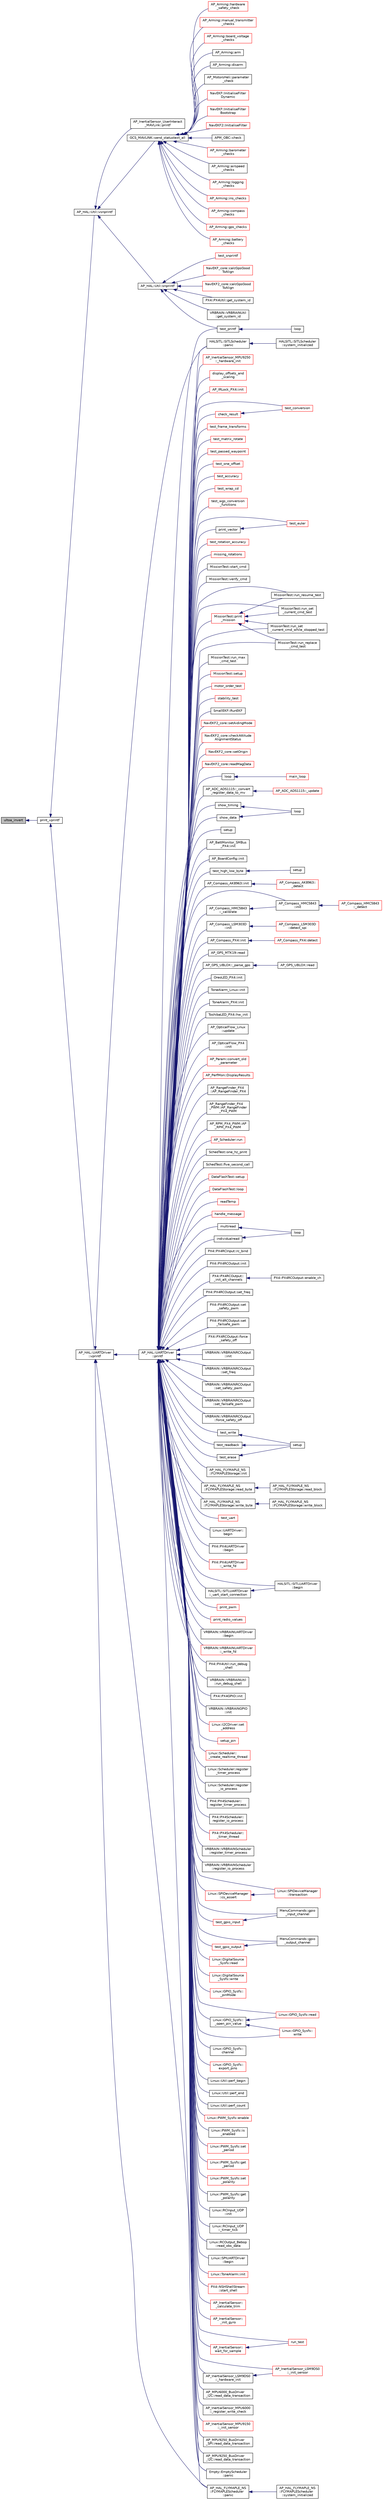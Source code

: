 digraph "ultoa_invert"
{
 // INTERACTIVE_SVG=YES
  edge [fontname="Helvetica",fontsize="10",labelfontname="Helvetica",labelfontsize="10"];
  node [fontname="Helvetica",fontsize="10",shape=record];
  rankdir="LR";
  Node1 [label="ultoa_invert",height=0.2,width=0.4,color="black", fillcolor="grey75", style="filled", fontcolor="black"];
  Node1 -> Node2 [dir="back",color="midnightblue",fontsize="10",style="solid",fontname="Helvetica"];
  Node2 [label="print_vprintf",height=0.2,width=0.4,color="black", fillcolor="white", style="filled",URL="$print__vprintf_8h.html#a473b9349f4b086b552a21eb8fe057016"];
  Node2 -> Node3 [dir="back",color="midnightblue",fontsize="10",style="solid",fontname="Helvetica"];
  Node3 [label="AP_HAL::UARTDriver\l::vprintf",height=0.2,width=0.4,color="black", fillcolor="white", style="filled",URL="$classAP__HAL_1_1UARTDriver.html#aa8abfb6d6641299472c29ac1edde559f"];
  Node3 -> Node4 [dir="back",color="midnightblue",fontsize="10",style="solid",fontname="Helvetica"];
  Node4 [label="AP_HAL::UARTDriver\l::printf",height=0.2,width=0.4,color="black", fillcolor="white", style="filled",URL="$classAP__HAL_1_1UARTDriver.html#a65c7824b8877f7a2f79365c8ffae8f56"];
  Node4 -> Node5 [dir="back",color="midnightblue",fontsize="10",style="solid",fontname="Helvetica"];
  Node5 [label="loop",height=0.2,width=0.4,color="black", fillcolor="white", style="filled",URL="$AC__PID__test_8cpp.html#afe461d27b9c48d5921c00d521181f12f"];
  Node5 -> Node6 [dir="back",color="midnightblue",fontsize="10",style="solid",fontname="Helvetica"];
  Node6 [label="main_loop",height=0.2,width=0.4,color="red", fillcolor="white", style="filled",URL="$HAL__VRBRAIN__Class_8cpp.html#a9bd6e6ad19a651d2c83ab3edb8d51924"];
  Node4 -> Node7 [dir="back",color="midnightblue",fontsize="10",style="solid",fontname="Helvetica"];
  Node7 [label="AP_ADC_ADS1115::_convert\l_register_data_to_mv",height=0.2,width=0.4,color="black", fillcolor="white", style="filled",URL="$classAP__ADC__ADS1115.html#a757685a53a3a10f06dc024dec147306a"];
  Node7 -> Node8 [dir="back",color="midnightblue",fontsize="10",style="solid",fontname="Helvetica"];
  Node8 [label="AP_ADC_ADS1115::_update",height=0.2,width=0.4,color="red", fillcolor="white", style="filled",URL="$classAP__ADC__ADS1115.html#a1c523a000d6cb67770e04e3821cc54b3"];
  Node4 -> Node9 [dir="back",color="midnightblue",fontsize="10",style="solid",fontname="Helvetica"];
  Node9 [label="show_timing",height=0.2,width=0.4,color="black", fillcolor="white", style="filled",URL="$AP__ADC__test_8cpp.html#ab7608ee8404f6bcef359aa32473829d8"];
  Node9 -> Node10 [dir="back",color="midnightblue",fontsize="10",style="solid",fontname="Helvetica"];
  Node10 [label="loop",height=0.2,width=0.4,color="black", fillcolor="white", style="filled",URL="$AP__ADC__test_8cpp.html#afe461d27b9c48d5921c00d521181f12f"];
  Node4 -> Node11 [dir="back",color="midnightblue",fontsize="10",style="solid",fontname="Helvetica"];
  Node11 [label="show_data",height=0.2,width=0.4,color="black", fillcolor="white", style="filled",URL="$AP__ADC__test_8cpp.html#a73638d4c6b6727029345856e93e2ff3e"];
  Node11 -> Node10 [dir="back",color="midnightblue",fontsize="10",style="solid",fontname="Helvetica"];
  Node4 -> Node12 [dir="back",color="midnightblue",fontsize="10",style="solid",fontname="Helvetica"];
  Node12 [label="setup",height=0.2,width=0.4,color="black", fillcolor="white", style="filled",URL="$AHRS__Test_8cpp.html#a7dfd9b79bc5a37d7df40207afbc5431f"];
  Node4 -> Node13 [dir="back",color="midnightblue",fontsize="10",style="solid",fontname="Helvetica"];
  Node13 [label="AP_BattMonitor_SMBus\l_PX4::init",height=0.2,width=0.4,color="black", fillcolor="white", style="filled",URL="$classAP__BattMonitor__SMBus__PX4.html#add9b5cdcc1c363139808c36b6c2d8cf2",tooltip="init "];
  Node4 -> Node14 [dir="back",color="midnightblue",fontsize="10",style="solid",fontname="Helvetica"];
  Node14 [label="AP_BoardConfig::init",height=0.2,width=0.4,color="black", fillcolor="white", style="filled",URL="$classAP__BoardConfig.html#a53de1d2c0a124ff0d6e3455126237bb5"];
  Node4 -> Node15 [dir="back",color="midnightblue",fontsize="10",style="solid",fontname="Helvetica"];
  Node15 [label="test_high_low_byte",height=0.2,width=0.4,color="black", fillcolor="white", style="filled",URL="$examples_2AP__Common_2AP__Common_8cpp.html#ae18cf4b38593cd1912d6eefb508f51d5"];
  Node15 -> Node16 [dir="back",color="midnightblue",fontsize="10",style="solid",fontname="Helvetica"];
  Node16 [label="setup",height=0.2,width=0.4,color="black", fillcolor="white", style="filled",URL="$examples_2AP__Common_2AP__Common_8cpp.html#a7dfd9b79bc5a37d7df40207afbc5431f"];
  Node4 -> Node17 [dir="back",color="midnightblue",fontsize="10",style="solid",fontname="Helvetica"];
  Node17 [label="AP_Compass_AK8963::init",height=0.2,width=0.4,color="black", fillcolor="white", style="filled",URL="$classAP__Compass__AK8963.html#acdbf7f9d95111c8c6cf571da0b066bdd"];
  Node17 -> Node18 [dir="back",color="midnightblue",fontsize="10",style="solid",fontname="Helvetica"];
  Node18 [label="AP_Compass_AK8963::\l_detect",height=0.2,width=0.4,color="red", fillcolor="white", style="filled",URL="$classAP__Compass__AK8963.html#aa40e71a12f704321304749a0e60b063d"];
  Node4 -> Node19 [dir="back",color="midnightblue",fontsize="10",style="solid",fontname="Helvetica"];
  Node19 [label="AP_Compass_HMC5843\l::init",height=0.2,width=0.4,color="black", fillcolor="white", style="filled",URL="$classAP__Compass__HMC5843.html#ae8fe5f87eb75452d7cfd4293a9bbfc7e"];
  Node19 -> Node20 [dir="back",color="midnightblue",fontsize="10",style="solid",fontname="Helvetica"];
  Node20 [label="AP_Compass_HMC5843\l::_detect",height=0.2,width=0.4,color="red", fillcolor="white", style="filled",URL="$classAP__Compass__HMC5843.html#a6cde73dacd04d683c7d322092bc8e0d2"];
  Node4 -> Node21 [dir="back",color="midnightblue",fontsize="10",style="solid",fontname="Helvetica"];
  Node21 [label="AP_Compass_HMC5843\l::_calibrate",height=0.2,width=0.4,color="black", fillcolor="white", style="filled",URL="$classAP__Compass__HMC5843.html#a9e3aafaa39303b535ee18734a37bd302"];
  Node21 -> Node19 [dir="back",color="midnightblue",fontsize="10",style="solid",fontname="Helvetica"];
  Node4 -> Node22 [dir="back",color="midnightblue",fontsize="10",style="solid",fontname="Helvetica"];
  Node22 [label="AP_Compass_LSM303D\l::init",height=0.2,width=0.4,color="black", fillcolor="white", style="filled",URL="$classAP__Compass__LSM303D.html#a322cf9c59129cd558a3276f9a2ab1a67"];
  Node22 -> Node23 [dir="back",color="midnightblue",fontsize="10",style="solid",fontname="Helvetica"];
  Node23 [label="AP_Compass_LSM303D\l::detect_spi",height=0.2,width=0.4,color="red", fillcolor="white", style="filled",URL="$classAP__Compass__LSM303D.html#a80232bbbe6f26dc396ba82bd097ce682"];
  Node4 -> Node24 [dir="back",color="midnightblue",fontsize="10",style="solid",fontname="Helvetica"];
  Node24 [label="AP_Compass_PX4::init",height=0.2,width=0.4,color="black", fillcolor="white", style="filled",URL="$classAP__Compass__PX4.html#a107c003aea3eff458ade1c3f263d0600"];
  Node24 -> Node25 [dir="back",color="midnightblue",fontsize="10",style="solid",fontname="Helvetica"];
  Node25 [label="AP_Compass_PX4::detect",height=0.2,width=0.4,color="red", fillcolor="white", style="filled",URL="$classAP__Compass__PX4.html#a31f9519f4a0c078771749e2bce1dd988"];
  Node4 -> Node26 [dir="back",color="midnightblue",fontsize="10",style="solid",fontname="Helvetica"];
  Node26 [label="AP_GPS_MTK19::read",height=0.2,width=0.4,color="black", fillcolor="white", style="filled",URL="$classAP__GPS__MTK19.html#a92f18f6ce5cbb0b091bbb4bbb6275350"];
  Node4 -> Node27 [dir="back",color="midnightblue",fontsize="10",style="solid",fontname="Helvetica"];
  Node27 [label="AP_GPS_UBLOX::_parse_gps",height=0.2,width=0.4,color="black", fillcolor="white", style="filled",URL="$classAP__GPS__UBLOX.html#a16ae8ab4b0babfbc2245beb0a438ec33"];
  Node27 -> Node28 [dir="back",color="midnightblue",fontsize="10",style="solid",fontname="Helvetica"];
  Node28 [label="AP_GPS_UBLOX::read",height=0.2,width=0.4,color="black", fillcolor="white", style="filled",URL="$classAP__GPS__UBLOX.html#a09825f5ca37ee9bdb5e0939a4073a84e"];
  Node4 -> Node29 [dir="back",color="midnightblue",fontsize="10",style="solid",fontname="Helvetica"];
  Node29 [label="test_printf",height=0.2,width=0.4,color="black", fillcolor="white", style="filled",URL="$Printf_8cpp.html#a9960aa1a2c609afd87baf4ba2eab0fc8"];
  Node29 -> Node30 [dir="back",color="midnightblue",fontsize="10",style="solid",fontname="Helvetica"];
  Node30 [label="loop",height=0.2,width=0.4,color="black", fillcolor="white", style="filled",URL="$Printf_8cpp.html#a0b33edabd7f1c4e4a0bf32c67269be2f"];
  Node4 -> Node31 [dir="back",color="midnightblue",fontsize="10",style="solid",fontname="Helvetica"];
  Node31 [label="multiread",height=0.2,width=0.4,color="black", fillcolor="white", style="filled",URL="$FLYMAPLE_2examples_2RCInput_2RCInput_8cpp.html#a3386c13c098492e383d289443c48e1c0"];
  Node31 -> Node32 [dir="back",color="midnightblue",fontsize="10",style="solid",fontname="Helvetica"];
  Node32 [label="loop",height=0.2,width=0.4,color="black", fillcolor="white", style="filled",URL="$FLYMAPLE_2examples_2RCInput_2RCInput_8cpp.html#a0b33edabd7f1c4e4a0bf32c67269be2f"];
  Node4 -> Node33 [dir="back",color="midnightblue",fontsize="10",style="solid",fontname="Helvetica"];
  Node33 [label="individualread",height=0.2,width=0.4,color="black", fillcolor="white", style="filled",URL="$FLYMAPLE_2examples_2RCInput_2RCInput_8cpp.html#aeb998f1761a28e512e2dcbc829983e06"];
  Node33 -> Node32 [dir="back",color="midnightblue",fontsize="10",style="solid",fontname="Helvetica"];
  Node4 -> Node34 [dir="back",color="midnightblue",fontsize="10",style="solid",fontname="Helvetica"];
  Node34 [label="PX4::PX4RCInput::rc_bind",height=0.2,width=0.4,color="black", fillcolor="white", style="filled",URL="$classPX4_1_1PX4RCInput.html#a39f4bb6978b3f64770cd50398a7dc8b4"];
  Node4 -> Node35 [dir="back",color="midnightblue",fontsize="10",style="solid",fontname="Helvetica"];
  Node35 [label="PX4::PX4RCOutput::init",height=0.2,width=0.4,color="black", fillcolor="white", style="filled",URL="$classPX4_1_1PX4RCOutput.html#a02e770a85b7a89893cfb5f984cc4c667"];
  Node4 -> Node36 [dir="back",color="midnightblue",fontsize="10",style="solid",fontname="Helvetica"];
  Node36 [label="PX4::PX4RCOutput::\l_init_alt_channels",height=0.2,width=0.4,color="black", fillcolor="white", style="filled",URL="$classPX4_1_1PX4RCOutput.html#a4a373238aa6bc295058b89add86866e8"];
  Node36 -> Node37 [dir="back",color="midnightblue",fontsize="10",style="solid",fontname="Helvetica"];
  Node37 [label="PX4::PX4RCOutput::enable_ch",height=0.2,width=0.4,color="black", fillcolor="white", style="filled",URL="$classPX4_1_1PX4RCOutput.html#a9b8745978e24a72fd40dd9c3f2a6de90"];
  Node4 -> Node38 [dir="back",color="midnightblue",fontsize="10",style="solid",fontname="Helvetica"];
  Node38 [label="PX4::PX4RCOutput::set_freq",height=0.2,width=0.4,color="black", fillcolor="white", style="filled",URL="$classPX4_1_1PX4RCOutput.html#ae096c9e67213910019d9937b3c9e5728"];
  Node4 -> Node39 [dir="back",color="midnightblue",fontsize="10",style="solid",fontname="Helvetica"];
  Node39 [label="PX4::PX4RCOutput::set\l_safety_pwm",height=0.2,width=0.4,color="black", fillcolor="white", style="filled",URL="$classPX4_1_1PX4RCOutput.html#a8f7b2f75b1a27187369a9ce1eb9e5138"];
  Node4 -> Node40 [dir="back",color="midnightblue",fontsize="10",style="solid",fontname="Helvetica"];
  Node40 [label="PX4::PX4RCOutput::set\l_failsafe_pwm",height=0.2,width=0.4,color="black", fillcolor="white", style="filled",URL="$classPX4_1_1PX4RCOutput.html#a6fbfe716e25617607cdfad852b883576"];
  Node4 -> Node41 [dir="back",color="midnightblue",fontsize="10",style="solid",fontname="Helvetica"];
  Node41 [label="PX4::PX4RCOutput::force\l_safety_off",height=0.2,width=0.4,color="black", fillcolor="white", style="filled",URL="$classPX4_1_1PX4RCOutput.html#a6f760631e0acb6878150dabe883553e6"];
  Node4 -> Node42 [dir="back",color="midnightblue",fontsize="10",style="solid",fontname="Helvetica"];
  Node42 [label="VRBRAIN::VRBRAINRCOutput\l::init",height=0.2,width=0.4,color="black", fillcolor="white", style="filled",URL="$classVRBRAIN_1_1VRBRAINRCOutput.html#ad026d202f2243c4dd4629c9ff82fefe8"];
  Node4 -> Node43 [dir="back",color="midnightblue",fontsize="10",style="solid",fontname="Helvetica"];
  Node43 [label="VRBRAIN::VRBRAINRCOutput\l::set_freq",height=0.2,width=0.4,color="black", fillcolor="white", style="filled",URL="$classVRBRAIN_1_1VRBRAINRCOutput.html#ac34fd5d260fc344e99ba76820fc06f40"];
  Node4 -> Node44 [dir="back",color="midnightblue",fontsize="10",style="solid",fontname="Helvetica"];
  Node44 [label="VRBRAIN::VRBRAINRCOutput\l::set_safety_pwm",height=0.2,width=0.4,color="black", fillcolor="white", style="filled",URL="$classVRBRAIN_1_1VRBRAINRCOutput.html#a908782892fb312a3cc961fbf427022b1"];
  Node4 -> Node45 [dir="back",color="midnightblue",fontsize="10",style="solid",fontname="Helvetica"];
  Node45 [label="VRBRAIN::VRBRAINRCOutput\l::set_failsafe_pwm",height=0.2,width=0.4,color="black", fillcolor="white", style="filled",URL="$classVRBRAIN_1_1VRBRAINRCOutput.html#ae59462db405a46f7f341a74883244df8"];
  Node4 -> Node46 [dir="back",color="midnightblue",fontsize="10",style="solid",fontname="Helvetica"];
  Node46 [label="VRBRAIN::VRBRAINRCOutput\l::force_safety_off",height=0.2,width=0.4,color="black", fillcolor="white", style="filled",URL="$classVRBRAIN_1_1VRBRAINRCOutput.html#ab7fe192d1317539f737ac0ea047aff36"];
  Node4 -> Node47 [dir="back",color="midnightblue",fontsize="10",style="solid",fontname="Helvetica"];
  Node47 [label="test_erase",height=0.2,width=0.4,color="black", fillcolor="white", style="filled",URL="$FLYMAPLE_2examples_2Storage_2Storage_8cpp.html#a3ddda918f1a30c3374704d5a1e9e7b8c"];
  Node47 -> Node48 [dir="back",color="midnightblue",fontsize="10",style="solid",fontname="Helvetica"];
  Node48 [label="setup",height=0.2,width=0.4,color="black", fillcolor="white", style="filled",URL="$FLYMAPLE_2examples_2Storage_2Storage_8cpp.html#a7dfd9b79bc5a37d7df40207afbc5431f"];
  Node4 -> Node49 [dir="back",color="midnightblue",fontsize="10",style="solid",fontname="Helvetica"];
  Node49 [label="test_write",height=0.2,width=0.4,color="black", fillcolor="white", style="filled",URL="$FLYMAPLE_2examples_2Storage_2Storage_8cpp.html#a29da9175b91a9b8fbadf2499e84c11e3"];
  Node49 -> Node48 [dir="back",color="midnightblue",fontsize="10",style="solid",fontname="Helvetica"];
  Node4 -> Node50 [dir="back",color="midnightblue",fontsize="10",style="solid",fontname="Helvetica"];
  Node50 [label="test_readback",height=0.2,width=0.4,color="black", fillcolor="white", style="filled",URL="$FLYMAPLE_2examples_2Storage_2Storage_8cpp.html#a8de269f8ce270f47a470b83995bafee0"];
  Node50 -> Node48 [dir="back",color="midnightblue",fontsize="10",style="solid",fontname="Helvetica"];
  Node4 -> Node51 [dir="back",color="midnightblue",fontsize="10",style="solid",fontname="Helvetica"];
  Node51 [label="AP_HAL_FLYMAPLE_NS\l::FLYMAPLEStorage::init",height=0.2,width=0.4,color="black", fillcolor="white", style="filled",URL="$classAP__HAL__FLYMAPLE__NS_1_1FLYMAPLEStorage.html#a25a3355ea68af27fd28ec211b93ec2ca"];
  Node4 -> Node52 [dir="back",color="midnightblue",fontsize="10",style="solid",fontname="Helvetica"];
  Node52 [label="AP_HAL_FLYMAPLE_NS\l::FLYMAPLEStorage::read_byte",height=0.2,width=0.4,color="black", fillcolor="white", style="filled",URL="$classAP__HAL__FLYMAPLE__NS_1_1FLYMAPLEStorage.html#a381ee49e8ce060d1b74d431d96292eeb"];
  Node52 -> Node53 [dir="back",color="midnightblue",fontsize="10",style="solid",fontname="Helvetica"];
  Node53 [label="AP_HAL_FLYMAPLE_NS\l::FLYMAPLEStorage::read_block",height=0.2,width=0.4,color="black", fillcolor="white", style="filled",URL="$classAP__HAL__FLYMAPLE__NS_1_1FLYMAPLEStorage.html#afdc81655361583604db3f4a1948db33a"];
  Node4 -> Node54 [dir="back",color="midnightblue",fontsize="10",style="solid",fontname="Helvetica"];
  Node54 [label="AP_HAL_FLYMAPLE_NS\l::FLYMAPLEStorage::write_byte",height=0.2,width=0.4,color="black", fillcolor="white", style="filled",URL="$classAP__HAL__FLYMAPLE__NS_1_1FLYMAPLEStorage.html#a0aa3116d7a310753eea45c784330aa37"];
  Node54 -> Node55 [dir="back",color="midnightblue",fontsize="10",style="solid",fontname="Helvetica"];
  Node55 [label="AP_HAL_FLYMAPLE_NS\l::FLYMAPLEStorage::write_block",height=0.2,width=0.4,color="black", fillcolor="white", style="filled",URL="$classAP__HAL__FLYMAPLE__NS_1_1FLYMAPLEStorage.html#a3cebced9065ea52b7c7684aed8f3435b"];
  Node4 -> Node56 [dir="back",color="midnightblue",fontsize="10",style="solid",fontname="Helvetica"];
  Node56 [label="test_uart",height=0.2,width=0.4,color="red", fillcolor="white", style="filled",URL="$UART__test_8cpp.html#a6f0578f3c915d3e60e8e9e168789950e"];
  Node4 -> Node57 [dir="back",color="midnightblue",fontsize="10",style="solid",fontname="Helvetica"];
  Node57 [label="Linux::UARTDriver::\lbegin",height=0.2,width=0.4,color="black", fillcolor="white", style="filled",URL="$classLinux_1_1UARTDriver.html#a3c0680a281a3832fe9bae399ef9b8854"];
  Node4 -> Node58 [dir="back",color="midnightblue",fontsize="10",style="solid",fontname="Helvetica"];
  Node58 [label="PX4::PX4UARTDriver\l::begin",height=0.2,width=0.4,color="black", fillcolor="white", style="filled",URL="$classPX4_1_1PX4UARTDriver.html#a504e88a18d9449552c5ddfe94e14964f"];
  Node4 -> Node59 [dir="back",color="midnightblue",fontsize="10",style="solid",fontname="Helvetica"];
  Node59 [label="PX4::PX4UARTDriver\l::_write_fd",height=0.2,width=0.4,color="red", fillcolor="white", style="filled",URL="$classPX4_1_1PX4UARTDriver.html#a999818ba89f3849918b43fb38dd3e836"];
  Node4 -> Node60 [dir="back",color="midnightblue",fontsize="10",style="solid",fontname="Helvetica"];
  Node60 [label="HALSITL::SITLUARTDriver\l::begin",height=0.2,width=0.4,color="black", fillcolor="white", style="filled",URL="$classHALSITL_1_1SITLUARTDriver.html#ac3591b562cea9d6e9b76dcf1063b40c3"];
  Node4 -> Node61 [dir="back",color="midnightblue",fontsize="10",style="solid",fontname="Helvetica"];
  Node61 [label="HALSITL::SITLUARTDriver\l::_uart_start_connection",height=0.2,width=0.4,color="black", fillcolor="white", style="filled",URL="$classHALSITL_1_1SITLUARTDriver.html#adb62d2dd417b303dc43534ad07a9ef6a"];
  Node61 -> Node60 [dir="back",color="midnightblue",fontsize="10",style="solid",fontname="Helvetica"];
  Node4 -> Node62 [dir="back",color="midnightblue",fontsize="10",style="solid",fontname="Helvetica"];
  Node62 [label="VRBRAIN::VRBRAINUARTDriver\l::begin",height=0.2,width=0.4,color="black", fillcolor="white", style="filled",URL="$classVRBRAIN_1_1VRBRAINUARTDriver.html#a8ca012e11aed6248b50d5e382c3e1084"];
  Node4 -> Node63 [dir="back",color="midnightblue",fontsize="10",style="solid",fontname="Helvetica"];
  Node63 [label="VRBRAIN::VRBRAINUARTDriver\l::_write_fd",height=0.2,width=0.4,color="red", fillcolor="white", style="filled",URL="$classVRBRAIN_1_1VRBRAINUARTDriver.html#afc978b3e0b18ae4a113fe1c04de5fe13"];
  Node4 -> Node64 [dir="back",color="midnightblue",fontsize="10",style="solid",fontname="Helvetica"];
  Node64 [label="PX4::PX4Util::run_debug\l_shell",height=0.2,width=0.4,color="black", fillcolor="white", style="filled",URL="$classPX4_1_1PX4Util.html#a2a8d803cc36dfe0ae0f712771c803be0"];
  Node4 -> Node65 [dir="back",color="midnightblue",fontsize="10",style="solid",fontname="Helvetica"];
  Node65 [label="VRBRAIN::VRBRAINUtil\l::run_debug_shell",height=0.2,width=0.4,color="black", fillcolor="white", style="filled",URL="$classVRBRAIN_1_1VRBRAINUtil.html#addd008a84b78f105b085124d1a9ad237"];
  Node4 -> Node66 [dir="back",color="midnightblue",fontsize="10",style="solid",fontname="Helvetica"];
  Node66 [label="PX4::PX4GPIO::init",height=0.2,width=0.4,color="black", fillcolor="white", style="filled",URL="$classPX4_1_1PX4GPIO.html#ab517fcc02a9a7fce5769f2ac856a8544"];
  Node4 -> Node67 [dir="back",color="midnightblue",fontsize="10",style="solid",fontname="Helvetica"];
  Node67 [label="VRBRAIN::VRBRAINGPIO\l::init",height=0.2,width=0.4,color="black", fillcolor="white", style="filled",URL="$classVRBRAIN_1_1VRBRAINGPIO.html#a323d6a3224955a673a7b3e6244cae64c"];
  Node4 -> Node68 [dir="back",color="midnightblue",fontsize="10",style="solid",fontname="Helvetica"];
  Node68 [label="Linux::I2CDriver::set\l_address",height=0.2,width=0.4,color="red", fillcolor="white", style="filled",URL="$classLinux_1_1I2CDriver.html#abf6c0dea5d211f58448b021bc2f47161"];
  Node4 -> Node69 [dir="back",color="midnightblue",fontsize="10",style="solid",fontname="Helvetica"];
  Node69 [label="Empty::EmptyScheduler\l::panic",height=0.2,width=0.4,color="black", fillcolor="white", style="filled",URL="$classEmpty_1_1EmptyScheduler.html#a1f4cf807bfcac44b1fcb4dea435bd205"];
  Node4 -> Node70 [dir="back",color="midnightblue",fontsize="10",style="solid",fontname="Helvetica"];
  Node70 [label="setup_pin",height=0.2,width=0.4,color="red", fillcolor="white", style="filled",URL="$AP__HAL__FLYMAPLE_2examples_2Scheduler_2Scheduler_8cpp.html#ae4dec54b1f719011f6e5319f5c715f86"];
  Node4 -> Node71 [dir="back",color="midnightblue",fontsize="10",style="solid",fontname="Helvetica"];
  Node71 [label="AP_HAL_FLYMAPLE_NS\l::FLYMAPLEScheduler\l::panic",height=0.2,width=0.4,color="black", fillcolor="white", style="filled",URL="$classAP__HAL__FLYMAPLE__NS_1_1FLYMAPLEScheduler.html#a1815715d6d2d896787a47162a471b6c2"];
  Node71 -> Node72 [dir="back",color="midnightblue",fontsize="10",style="solid",fontname="Helvetica"];
  Node72 [label="AP_HAL_FLYMAPLE_NS\l::FLYMAPLEScheduler\l::system_initialized",height=0.2,width=0.4,color="black", fillcolor="white", style="filled",URL="$classAP__HAL__FLYMAPLE__NS_1_1FLYMAPLEScheduler.html#a41ef876a89255a5c293fe56635139d9c"];
  Node4 -> Node73 [dir="back",color="midnightblue",fontsize="10",style="solid",fontname="Helvetica"];
  Node73 [label="Linux::Scheduler::\l_create_realtime_thread",height=0.2,width=0.4,color="red", fillcolor="white", style="filled",URL="$classLinux_1_1Scheduler.html#aaea369e833d2dc339bdcc4b41a589c2c"];
  Node4 -> Node74 [dir="back",color="midnightblue",fontsize="10",style="solid",fontname="Helvetica"];
  Node74 [label="Linux::Scheduler::register\l_timer_process",height=0.2,width=0.4,color="black", fillcolor="white", style="filled",URL="$classLinux_1_1Scheduler.html#a02a34a123dfebaf360f7010745e1e646"];
  Node4 -> Node75 [dir="back",color="midnightblue",fontsize="10",style="solid",fontname="Helvetica"];
  Node75 [label="Linux::Scheduler::register\l_io_process",height=0.2,width=0.4,color="black", fillcolor="white", style="filled",URL="$classLinux_1_1Scheduler.html#aa2be97cb8686d72cc322fb38f69a940c"];
  Node4 -> Node76 [dir="back",color="midnightblue",fontsize="10",style="solid",fontname="Helvetica"];
  Node76 [label="PX4::PX4Scheduler::\lregister_timer_process",height=0.2,width=0.4,color="black", fillcolor="white", style="filled",URL="$classPX4_1_1PX4Scheduler.html#acd4d04a658c5e616e4223b5cb7c8a9f5"];
  Node4 -> Node77 [dir="back",color="midnightblue",fontsize="10",style="solid",fontname="Helvetica"];
  Node77 [label="PX4::PX4Scheduler::\lregister_io_process",height=0.2,width=0.4,color="black", fillcolor="white", style="filled",URL="$classPX4_1_1PX4Scheduler.html#a84a602474ef76bac2d60be16d64facd0"];
  Node4 -> Node78 [dir="back",color="midnightblue",fontsize="10",style="solid",fontname="Helvetica"];
  Node78 [label="PX4::PX4Scheduler::\l_timer_thread",height=0.2,width=0.4,color="red", fillcolor="white", style="filled",URL="$classPX4_1_1PX4Scheduler.html#a37c20ff345982a6ed08e970a7e4a8e5c"];
  Node4 -> Node79 [dir="back",color="midnightblue",fontsize="10",style="solid",fontname="Helvetica"];
  Node79 [label="HALSITL::SITLScheduler\l::panic",height=0.2,width=0.4,color="black", fillcolor="white", style="filled",URL="$classHALSITL_1_1SITLScheduler.html#a938694c8974dd570430b1565e314d08b"];
  Node79 -> Node80 [dir="back",color="midnightblue",fontsize="10",style="solid",fontname="Helvetica"];
  Node80 [label="HALSITL::SITLScheduler\l::system_initialized",height=0.2,width=0.4,color="black", fillcolor="white", style="filled",URL="$classHALSITL_1_1SITLScheduler.html#ac316e2388a7971b677ca1cb2fcc923b4"];
  Node4 -> Node81 [dir="back",color="midnightblue",fontsize="10",style="solid",fontname="Helvetica"];
  Node81 [label="VRBRAIN::VRBRAINScheduler\l::register_timer_process",height=0.2,width=0.4,color="black", fillcolor="white", style="filled",URL="$classVRBRAIN_1_1VRBRAINScheduler.html#a23eef36901529590a2fd9d48c5da6345"];
  Node4 -> Node82 [dir="back",color="midnightblue",fontsize="10",style="solid",fontname="Helvetica"];
  Node82 [label="VRBRAIN::VRBRAINScheduler\l::register_io_process",height=0.2,width=0.4,color="black", fillcolor="white", style="filled",URL="$classVRBRAIN_1_1VRBRAINScheduler.html#ae9a0f96abd69cc550211064b16b0d60c"];
  Node4 -> Node83 [dir="back",color="midnightblue",fontsize="10",style="solid",fontname="Helvetica"];
  Node83 [label="Linux::SPIDeviceManager\l::cs_assert",height=0.2,width=0.4,color="red", fillcolor="white", style="filled",URL="$classLinux_1_1SPIDeviceManager.html#a025d6ce49cb2a2190adb85827a4f4905"];
  Node83 -> Node84 [dir="back",color="midnightblue",fontsize="10",style="solid",fontname="Helvetica"];
  Node84 [label="Linux::SPIDeviceManager\l::transaction",height=0.2,width=0.4,color="red", fillcolor="white", style="filled",URL="$classLinux_1_1SPIDeviceManager.html#aa1caa36b5f4118caae9486979df83332"];
  Node4 -> Node84 [dir="back",color="midnightblue",fontsize="10",style="solid",fontname="Helvetica"];
  Node4 -> Node85 [dir="back",color="midnightblue",fontsize="10",style="solid",fontname="Helvetica"];
  Node85 [label="test_gpio_input",height=0.2,width=0.4,color="red", fillcolor="white", style="filled",URL="$GPIOTest_8cpp.html#aaaf9a61ce8f7b81f01a998d6690fa243"];
  Node85 -> Node86 [dir="back",color="midnightblue",fontsize="10",style="solid",fontname="Helvetica"];
  Node86 [label="MenuCommands::gpio\l_input_channel",height=0.2,width=0.4,color="black", fillcolor="white", style="filled",URL="$classMenuCommands.html#af2f117fe69798ce05ef750b9ab49ef41"];
  Node4 -> Node87 [dir="back",color="midnightblue",fontsize="10",style="solid",fontname="Helvetica"];
  Node87 [label="test_gpio_output",height=0.2,width=0.4,color="red", fillcolor="white", style="filled",URL="$GPIOTest_8cpp.html#a865a1031a902ba4cdd4b1b9031939cd8"];
  Node87 -> Node88 [dir="back",color="midnightblue",fontsize="10",style="solid",fontname="Helvetica"];
  Node88 [label="MenuCommands::gpio\l_output_channel",height=0.2,width=0.4,color="black", fillcolor="white", style="filled",URL="$classMenuCommands.html#a1d7748272d4fc032e7a1a0d6dd85c8f2"];
  Node4 -> Node86 [dir="back",color="midnightblue",fontsize="10",style="solid",fontname="Helvetica"];
  Node4 -> Node88 [dir="back",color="midnightblue",fontsize="10",style="solid",fontname="Helvetica"];
  Node4 -> Node89 [dir="back",color="midnightblue",fontsize="10",style="solid",fontname="Helvetica"];
  Node89 [label="Linux::DigitalSource\l_Sysfs::read",height=0.2,width=0.4,color="red", fillcolor="white", style="filled",URL="$classLinux_1_1DigitalSource__Sysfs.html#a5417447a3e493ce5a610cbf6e9f927ea"];
  Node4 -> Node90 [dir="back",color="midnightblue",fontsize="10",style="solid",fontname="Helvetica"];
  Node90 [label="Linux::DigitalSource\l_Sysfs::write",height=0.2,width=0.4,color="red", fillcolor="white", style="filled",URL="$classLinux_1_1DigitalSource__Sysfs.html#ab8726b1c96d480f503b500277db7d4a9"];
  Node4 -> Node91 [dir="back",color="midnightblue",fontsize="10",style="solid",fontname="Helvetica"];
  Node91 [label="Linux::GPIO_Sysfs::\l_pinMode",height=0.2,width=0.4,color="red", fillcolor="white", style="filled",URL="$classLinux_1_1GPIO__Sysfs.html#a417e0d201b168d4c4efd1d712c79d745"];
  Node4 -> Node92 [dir="back",color="midnightblue",fontsize="10",style="solid",fontname="Helvetica"];
  Node92 [label="Linux::GPIO_Sysfs::\l_open_pin_value",height=0.2,width=0.4,color="black", fillcolor="white", style="filled",URL="$classLinux_1_1GPIO__Sysfs.html#a725e9f1723b9588623594118392c771f"];
  Node92 -> Node93 [dir="back",color="midnightblue",fontsize="10",style="solid",fontname="Helvetica"];
  Node93 [label="Linux::GPIO_Sysfs::read",height=0.2,width=0.4,color="red", fillcolor="white", style="filled",URL="$classLinux_1_1GPIO__Sysfs.html#af23312780dad5e6db0aad432cdc02b6e"];
  Node92 -> Node94 [dir="back",color="midnightblue",fontsize="10",style="solid",fontname="Helvetica"];
  Node94 [label="Linux::GPIO_Sysfs::\lwrite",height=0.2,width=0.4,color="red", fillcolor="white", style="filled",URL="$classLinux_1_1GPIO__Sysfs.html#a6d20e73285eb1b73757bc5c813c3d44a"];
  Node4 -> Node93 [dir="back",color="midnightblue",fontsize="10",style="solid",fontname="Helvetica"];
  Node4 -> Node94 [dir="back",color="midnightblue",fontsize="10",style="solid",fontname="Helvetica"];
  Node4 -> Node95 [dir="back",color="midnightblue",fontsize="10",style="solid",fontname="Helvetica"];
  Node95 [label="Linux::GPIO_Sysfs::\lchannel",height=0.2,width=0.4,color="black", fillcolor="white", style="filled",URL="$classLinux_1_1GPIO__Sysfs.html#ab3bc7db1e164760b71a29e129c8dca12"];
  Node4 -> Node96 [dir="back",color="midnightblue",fontsize="10",style="solid",fontname="Helvetica"];
  Node96 [label="Linux::GPIO_Sysfs::\lexport_pins",height=0.2,width=0.4,color="red", fillcolor="white", style="filled",URL="$classLinux_1_1GPIO__Sysfs.html#a45ca235b7a1f36e4cf50ef859c0f4560"];
  Node4 -> Node97 [dir="back",color="midnightblue",fontsize="10",style="solid",fontname="Helvetica"];
  Node97 [label="Linux::Util::perf_begin",height=0.2,width=0.4,color="black", fillcolor="white", style="filled",URL="$classLinux_1_1Util.html#acfbdb1d84e5a71b0d2a1286cdcfed40f"];
  Node4 -> Node98 [dir="back",color="midnightblue",fontsize="10",style="solid",fontname="Helvetica"];
  Node98 [label="Linux::Util::perf_end",height=0.2,width=0.4,color="black", fillcolor="white", style="filled",URL="$classLinux_1_1Util.html#ac253cf653e9b8990377172a6c0847bfa"];
  Node4 -> Node99 [dir="back",color="midnightblue",fontsize="10",style="solid",fontname="Helvetica"];
  Node99 [label="Linux::Util::perf_count",height=0.2,width=0.4,color="black", fillcolor="white", style="filled",URL="$classLinux_1_1Util.html#afb60d5aade5e5d3a5d6816298b72cf20"];
  Node4 -> Node100 [dir="back",color="midnightblue",fontsize="10",style="solid",fontname="Helvetica"];
  Node100 [label="Linux::PWM_Sysfs::enable",height=0.2,width=0.4,color="red", fillcolor="white", style="filled",URL="$classLinux_1_1PWM__Sysfs.html#a49e58768a44ff8c5bc6fe125dd871ed8"];
  Node4 -> Node101 [dir="back",color="midnightblue",fontsize="10",style="solid",fontname="Helvetica"];
  Node101 [label="Linux::PWM_Sysfs::is\l_enabled",height=0.2,width=0.4,color="black", fillcolor="white", style="filled",URL="$classLinux_1_1PWM__Sysfs.html#ae51a3c87cac612f6e179d9bf934118ee"];
  Node4 -> Node102 [dir="back",color="midnightblue",fontsize="10",style="solid",fontname="Helvetica"];
  Node102 [label="Linux::PWM_Sysfs::set\l_period",height=0.2,width=0.4,color="red", fillcolor="white", style="filled",URL="$classLinux_1_1PWM__Sysfs.html#a1bc68b013c12c209c5e83b87667e6c9d"];
  Node4 -> Node103 [dir="back",color="midnightblue",fontsize="10",style="solid",fontname="Helvetica"];
  Node103 [label="Linux::PWM_Sysfs::get\l_period",height=0.2,width=0.4,color="red", fillcolor="white", style="filled",URL="$classLinux_1_1PWM__Sysfs.html#a4f23c2a3bc142149344f41ae8e7b4d65"];
  Node4 -> Node104 [dir="back",color="midnightblue",fontsize="10",style="solid",fontname="Helvetica"];
  Node104 [label="Linux::PWM_Sysfs::set\l_polarity",height=0.2,width=0.4,color="red", fillcolor="white", style="filled",URL="$classLinux_1_1PWM__Sysfs.html#add12ed7e1c27136b4b497fd9e633f9dd"];
  Node4 -> Node105 [dir="back",color="midnightblue",fontsize="10",style="solid",fontname="Helvetica"];
  Node105 [label="Linux::PWM_Sysfs::get\l_polarity",height=0.2,width=0.4,color="black", fillcolor="white", style="filled",URL="$classLinux_1_1PWM__Sysfs.html#a25947bd308740a1ce640d9ece846974e"];
  Node4 -> Node106 [dir="back",color="midnightblue",fontsize="10",style="solid",fontname="Helvetica"];
  Node106 [label="Linux::RCInput_UDP\l::init",height=0.2,width=0.4,color="black", fillcolor="white", style="filled",URL="$classLinux_1_1RCInput__UDP.html#a129b51fe61e9cfca6b914c8d727297cd"];
  Node4 -> Node107 [dir="back",color="midnightblue",fontsize="10",style="solid",fontname="Helvetica"];
  Node107 [label="Linux::RCInput_UDP\l::_timer_tick",height=0.2,width=0.4,color="black", fillcolor="white", style="filled",URL="$classLinux_1_1RCInput__UDP.html#a43940e5223cf380b4270f0d16a4c0e1c"];
  Node4 -> Node108 [dir="back",color="midnightblue",fontsize="10",style="solid",fontname="Helvetica"];
  Node108 [label="Linux::RCOutput_Bebop\l::read_obs_data",height=0.2,width=0.4,color="black", fillcolor="white", style="filled",URL="$classLinux_1_1RCOutput__Bebop.html#a9677ebab86aaf1aa198ed78800783bd0"];
  Node4 -> Node109 [dir="back",color="midnightblue",fontsize="10",style="solid",fontname="Helvetica"];
  Node109 [label="Linux::SPIUARTDriver\l::begin",height=0.2,width=0.4,color="black", fillcolor="white", style="filled",URL="$classLinux_1_1SPIUARTDriver.html#affaef6f0d460471ed00127f2a482340f"];
  Node4 -> Node110 [dir="back",color="midnightblue",fontsize="10",style="solid",fontname="Helvetica"];
  Node110 [label="Linux::ToneAlarm::init",height=0.2,width=0.4,color="red", fillcolor="white", style="filled",URL="$classLinux_1_1ToneAlarm.html#ab7c1ef83d53c92757b80723ec60552dd"];
  Node4 -> Node111 [dir="back",color="midnightblue",fontsize="10",style="solid",fontname="Helvetica"];
  Node111 [label="PX4::NSHShellStream\l::start_shell",height=0.2,width=0.4,color="red", fillcolor="white", style="filled",URL="$classPX4_1_1NSHShellStream.html#af55f10bc033220186de41f075d139098"];
  Node4 -> Node112 [dir="back",color="midnightblue",fontsize="10",style="solid",fontname="Helvetica"];
  Node112 [label="AP_InertialSensor::\l_calculate_trim",height=0.2,width=0.4,color="red", fillcolor="white", style="filled",URL="$classAP__InertialSensor.html#ad85a0f7284984ab4bc7b6309ec61003f"];
  Node4 -> Node113 [dir="back",color="midnightblue",fontsize="10",style="solid",fontname="Helvetica"];
  Node113 [label="AP_InertialSensor::\l_init_gyro",height=0.2,width=0.4,color="red", fillcolor="white", style="filled",URL="$classAP__InertialSensor.html#a8744303832541bef0025d9698468938c"];
  Node4 -> Node114 [dir="back",color="midnightblue",fontsize="10",style="solid",fontname="Helvetica"];
  Node114 [label="AP_InertialSensor::\lwait_for_sample",height=0.2,width=0.4,color="red", fillcolor="white", style="filled",URL="$classAP__InertialSensor.html#aa4faf114689e827390b5da7bc6fd5f20"];
  Node114 -> Node115 [dir="back",color="midnightblue",fontsize="10",style="solid",fontname="Helvetica"];
  Node115 [label="run_test",height=0.2,width=0.4,color="red", fillcolor="white", style="filled",URL="$INS__generic_8cpp.html#a176571c2fafdc1ba62438a006aa33f23"];
  Node4 -> Node116 [dir="back",color="midnightblue",fontsize="10",style="solid",fontname="Helvetica"];
  Node116 [label="AP_InertialSensor_LSM9DS0\l::_init_sensor",height=0.2,width=0.4,color="red", fillcolor="white", style="filled",URL="$classAP__InertialSensor__LSM9DS0.html#a62227996a40da07a9733ace45b6b0c71"];
  Node4 -> Node117 [dir="back",color="midnightblue",fontsize="10",style="solid",fontname="Helvetica"];
  Node117 [label="AP_InertialSensor_LSM9DS0\l::_hardware_init",height=0.2,width=0.4,color="black", fillcolor="white", style="filled",URL="$classAP__InertialSensor__LSM9DS0.html#acb102d8d40344dc71c8332ddbb45cb73"];
  Node117 -> Node116 [dir="back",color="midnightblue",fontsize="10",style="solid",fontname="Helvetica"];
  Node4 -> Node118 [dir="back",color="midnightblue",fontsize="10",style="solid",fontname="Helvetica"];
  Node118 [label="AP_MPU6000_BusDriver\l_I2C::read_data_transaction",height=0.2,width=0.4,color="black", fillcolor="white", style="filled",URL="$classAP__MPU6000__BusDriver__I2C.html#ae293c49adb4c236009abf0adfd258c6a"];
  Node4 -> Node119 [dir="back",color="midnightblue",fontsize="10",style="solid",fontname="Helvetica"];
  Node119 [label="AP_InertialSensor_MPU6000\l::_register_write_check",height=0.2,width=0.4,color="black", fillcolor="white", style="filled",URL="$classAP__InertialSensor__MPU6000.html#ab7debb2614db283ed0369e347a5e1cf0"];
  Node4 -> Node120 [dir="back",color="midnightblue",fontsize="10",style="solid",fontname="Helvetica"];
  Node120 [label="AP_InertialSensor_MPU9150\l::_init_sensor",height=0.2,width=0.4,color="red", fillcolor="white", style="filled",URL="$classAP__InertialSensor__MPU9150.html#a5d916ede262de822fd6ab45c93e036ae"];
  Node4 -> Node121 [dir="back",color="midnightblue",fontsize="10",style="solid",fontname="Helvetica"];
  Node121 [label="AP_MPU9250_BusDriver\l_SPI::read_data_transaction",height=0.2,width=0.4,color="black", fillcolor="white", style="filled",URL="$classAP__MPU9250__BusDriver__SPI.html#ac9477b592dbddb184fec30706c9b3131"];
  Node4 -> Node122 [dir="back",color="midnightblue",fontsize="10",style="solid",fontname="Helvetica"];
  Node122 [label="AP_MPU9250_BusDriver\l_I2C::read_data_transaction",height=0.2,width=0.4,color="black", fillcolor="white", style="filled",URL="$classAP__MPU9250__BusDriver__I2C.html#aa671dd14110b05af92525e9fb7d51a27"];
  Node4 -> Node123 [dir="back",color="midnightblue",fontsize="10",style="solid",fontname="Helvetica"];
  Node123 [label="AP_InertialSensor_MPU9250\l::_hardware_init",height=0.2,width=0.4,color="red", fillcolor="white", style="filled",URL="$classAP__InertialSensor__MPU9250.html#a7915f9935d7e94cc17611d0a2927a1c9"];
  Node4 -> Node124 [dir="back",color="midnightblue",fontsize="10",style="solid",fontname="Helvetica"];
  Node124 [label="display_offsets_and\l_scaling",height=0.2,width=0.4,color="red", fillcolor="white", style="filled",URL="$INS__generic_8cpp.html#a46cb8e1b0adf829f2ebda23fd18f00cc"];
  Node4 -> Node115 [dir="back",color="midnightblue",fontsize="10",style="solid",fontname="Helvetica"];
  Node4 -> Node125 [dir="back",color="midnightblue",fontsize="10",style="solid",fontname="Helvetica"];
  Node125 [label="AP_IRLock_PX4::init",height=0.2,width=0.4,color="red", fillcolor="white", style="filled",URL="$classAP__IRLock__PX4.html#ab8cb7fb759318e0f722fac37dc72a21a"];
  Node4 -> Node126 [dir="back",color="midnightblue",fontsize="10",style="solid",fontname="Helvetica"];
  Node126 [label="check_result",height=0.2,width=0.4,color="red", fillcolor="white", style="filled",URL="$eulers_8cpp.html#a6bfa6320a080694c8cdf18de74004189"];
  Node126 -> Node127 [dir="back",color="midnightblue",fontsize="10",style="solid",fontname="Helvetica"];
  Node127 [label="test_conversion",height=0.2,width=0.4,color="red", fillcolor="white", style="filled",URL="$eulers_8cpp.html#ada3aa00f3fc83688f3bb0c2c847b7e50"];
  Node4 -> Node127 [dir="back",color="midnightblue",fontsize="10",style="solid",fontname="Helvetica"];
  Node4 -> Node128 [dir="back",color="midnightblue",fontsize="10",style="solid",fontname="Helvetica"];
  Node128 [label="test_frame_transforms",height=0.2,width=0.4,color="red", fillcolor="white", style="filled",URL="$eulers_8cpp.html#a97831e3cea863b581f8e989164514a25"];
  Node4 -> Node129 [dir="back",color="midnightblue",fontsize="10",style="solid",fontname="Helvetica"];
  Node129 [label="test_matrix_rotate",height=0.2,width=0.4,color="red", fillcolor="white", style="filled",URL="$eulers_8cpp.html#a399d6b75c71672b952b356e8ad32ff9f"];
  Node4 -> Node130 [dir="back",color="midnightblue",fontsize="10",style="solid",fontname="Helvetica"];
  Node130 [label="test_passed_waypoint",height=0.2,width=0.4,color="red", fillcolor="white", style="filled",URL="$examples_2location_2location_8cpp.html#aff2387ea872bdd079c8de9005c934319"];
  Node4 -> Node131 [dir="back",color="midnightblue",fontsize="10",style="solid",fontname="Helvetica"];
  Node131 [label="test_one_offset",height=0.2,width=0.4,color="red", fillcolor="white", style="filled",URL="$examples_2location_2location_8cpp.html#af4c4a815e04b2917f9e189120d8b2ad1"];
  Node4 -> Node132 [dir="back",color="midnightblue",fontsize="10",style="solid",fontname="Helvetica"];
  Node132 [label="test_accuracy",height=0.2,width=0.4,color="red", fillcolor="white", style="filled",URL="$examples_2location_2location_8cpp.html#a2cdcbcb30d47a7c6a9fde641d87a0b0f"];
  Node4 -> Node133 [dir="back",color="midnightblue",fontsize="10",style="solid",fontname="Helvetica"];
  Node133 [label="test_wrap_cd",height=0.2,width=0.4,color="red", fillcolor="white", style="filled",URL="$examples_2location_2location_8cpp.html#a18b394b760075c6e3788a2387b9c70a6"];
  Node4 -> Node134 [dir="back",color="midnightblue",fontsize="10",style="solid",fontname="Helvetica"];
  Node134 [label="test_wgs_conversion\l_functions",height=0.2,width=0.4,color="red", fillcolor="white", style="filled",URL="$examples_2location_2location_8cpp.html#a630a3e10ff505da8c4e7dbcfdbd1ff76"];
  Node4 -> Node135 [dir="back",color="midnightblue",fontsize="10",style="solid",fontname="Helvetica"];
  Node135 [label="print_vector",height=0.2,width=0.4,color="black", fillcolor="white", style="filled",URL="$rotations_8cpp.html#abeed49eaf8341cd6b00a5291b074afa3"];
  Node135 -> Node136 [dir="back",color="midnightblue",fontsize="10",style="solid",fontname="Helvetica"];
  Node136 [label="test_euler",height=0.2,width=0.4,color="red", fillcolor="white", style="filled",URL="$rotations_8cpp.html#af879672d9ab28cd8ad8e4e604beda066"];
  Node4 -> Node137 [dir="back",color="midnightblue",fontsize="10",style="solid",fontname="Helvetica"];
  Node137 [label="test_rotation_accuracy",height=0.2,width=0.4,color="red", fillcolor="white", style="filled",URL="$rotations_8cpp.html#acaec71463457149487901c616be1c74d"];
  Node4 -> Node136 [dir="back",color="midnightblue",fontsize="10",style="solid",fontname="Helvetica"];
  Node4 -> Node138 [dir="back",color="midnightblue",fontsize="10",style="solid",fontname="Helvetica"];
  Node138 [label="missing_rotations",height=0.2,width=0.4,color="red", fillcolor="white", style="filled",URL="$rotations_8cpp.html#a1452d16c339066eafa4bf6ad001b7695"];
  Node4 -> Node139 [dir="back",color="midnightblue",fontsize="10",style="solid",fontname="Helvetica"];
  Node139 [label="MissionTest::start_cmd",height=0.2,width=0.4,color="black", fillcolor="white", style="filled",URL="$classMissionTest.html#a159a671344042f77d150909ec7fb82ce"];
  Node4 -> Node140 [dir="back",color="midnightblue",fontsize="10",style="solid",fontname="Helvetica"];
  Node140 [label="MissionTest::verify_cmd",height=0.2,width=0.4,color="black", fillcolor="white", style="filled",URL="$classMissionTest.html#a1ee3f325ecddd0dee6ae07525658c599"];
  Node4 -> Node141 [dir="back",color="midnightblue",fontsize="10",style="solid",fontname="Helvetica"];
  Node141 [label="MissionTest::print\l_mission",height=0.2,width=0.4,color="red", fillcolor="white", style="filled",URL="$classMissionTest.html#ab12c92170021b44ceb82f6808b92d8c7"];
  Node141 -> Node142 [dir="back",color="midnightblue",fontsize="10",style="solid",fontname="Helvetica"];
  Node142 [label="MissionTest::run_resume_test",height=0.2,width=0.4,color="black", fillcolor="white", style="filled",URL="$classMissionTest.html#af8b75f25f2b1c7fdd51ab19c4ee42ec8"];
  Node141 -> Node143 [dir="back",color="midnightblue",fontsize="10",style="solid",fontname="Helvetica"];
  Node143 [label="MissionTest::run_set\l_current_cmd_test",height=0.2,width=0.4,color="black", fillcolor="white", style="filled",URL="$classMissionTest.html#a16309b0065fe78128c95f5f8cc5f210e"];
  Node141 -> Node144 [dir="back",color="midnightblue",fontsize="10",style="solid",fontname="Helvetica"];
  Node144 [label="MissionTest::run_set\l_current_cmd_while_stopped_test",height=0.2,width=0.4,color="black", fillcolor="white", style="filled",URL="$classMissionTest.html#aa5175c099befd271fcc279deb7e28b06"];
  Node141 -> Node145 [dir="back",color="midnightblue",fontsize="10",style="solid",fontname="Helvetica"];
  Node145 [label="MissionTest::run_replace\l_cmd_test",height=0.2,width=0.4,color="black", fillcolor="white", style="filled",URL="$classMissionTest.html#a4b79b27fab75a4a63dc41e09a16a5442"];
  Node4 -> Node142 [dir="back",color="midnightblue",fontsize="10",style="solid",fontname="Helvetica"];
  Node4 -> Node143 [dir="back",color="midnightblue",fontsize="10",style="solid",fontname="Helvetica"];
  Node4 -> Node144 [dir="back",color="midnightblue",fontsize="10",style="solid",fontname="Helvetica"];
  Node4 -> Node145 [dir="back",color="midnightblue",fontsize="10",style="solid",fontname="Helvetica"];
  Node4 -> Node146 [dir="back",color="midnightblue",fontsize="10",style="solid",fontname="Helvetica"];
  Node146 [label="MissionTest::run_max\l_cmd_test",height=0.2,width=0.4,color="black", fillcolor="white", style="filled",URL="$classMissionTest.html#a5dcc045a9ce939fcc7b0735550f92482"];
  Node4 -> Node147 [dir="back",color="midnightblue",fontsize="10",style="solid",fontname="Helvetica"];
  Node147 [label="MissionTest::setup",height=0.2,width=0.4,color="red", fillcolor="white", style="filled",URL="$classMissionTest.html#a5229b5d999643df58d42b65efdc8296f"];
  Node4 -> Node148 [dir="back",color="midnightblue",fontsize="10",style="solid",fontname="Helvetica"];
  Node148 [label="motor_order_test",height=0.2,width=0.4,color="red", fillcolor="white", style="filled",URL="$AP__Motors__test_8cpp.html#a57a49546fb6c5b2c9b423caa333e82b1"];
  Node4 -> Node149 [dir="back",color="midnightblue",fontsize="10",style="solid",fontname="Helvetica"];
  Node149 [label="stability_test",height=0.2,width=0.4,color="red", fillcolor="white", style="filled",URL="$AP__Motors__test_8cpp.html#a7f47bb79f883994514efee9d8de3ec0c"];
  Node4 -> Node150 [dir="back",color="midnightblue",fontsize="10",style="solid",fontname="Helvetica"];
  Node150 [label="SmallEKF::RunEKF",height=0.2,width=0.4,color="black", fillcolor="white", style="filled",URL="$classSmallEKF.html#a2085035fbcf013282be948f977080cf9"];
  Node4 -> Node151 [dir="back",color="midnightblue",fontsize="10",style="solid",fontname="Helvetica"];
  Node151 [label="NavEKF2_core::setAidingMode",height=0.2,width=0.4,color="red", fillcolor="white", style="filled",URL="$classNavEKF2__core.html#a9bd042974d65cfc6b789959c980281e9"];
  Node4 -> Node152 [dir="back",color="midnightblue",fontsize="10",style="solid",fontname="Helvetica"];
  Node152 [label="NavEKF2_core::checkAttitude\lAlignmentStatus",height=0.2,width=0.4,color="red", fillcolor="white", style="filled",URL="$classNavEKF2__core.html#aeae0381fbcdde23ea1a58f929d0aeafb"];
  Node4 -> Node153 [dir="back",color="midnightblue",fontsize="10",style="solid",fontname="Helvetica"];
  Node153 [label="NavEKF2_core::setOrigin",height=0.2,width=0.4,color="red", fillcolor="white", style="filled",URL="$classNavEKF2__core.html#af5d9a266f5cbe14a3777c0fd4b54a8a2"];
  Node4 -> Node154 [dir="back",color="midnightblue",fontsize="10",style="solid",fontname="Helvetica"];
  Node154 [label="NavEKF2_core::readMagData",height=0.2,width=0.4,color="red", fillcolor="white", style="filled",URL="$classNavEKF2__core.html#abf6ac301297f486d9690d97c7a19dad8"];
  Node4 -> Node155 [dir="back",color="midnightblue",fontsize="10",style="solid",fontname="Helvetica"];
  Node155 [label="OreoLED_PX4::init",height=0.2,width=0.4,color="black", fillcolor="white", style="filled",URL="$classOreoLED__PX4.html#aa3c8b6ae5779103b16f78266427ef193"];
  Node4 -> Node156 [dir="back",color="midnightblue",fontsize="10",style="solid",fontname="Helvetica"];
  Node156 [label="ToneAlarm_Linux::init",height=0.2,width=0.4,color="black", fillcolor="white", style="filled",URL="$classToneAlarm__Linux.html#a903ac8be4c756a9fe51e737ca177cb29",tooltip="init - initialised the tone alarm "];
  Node4 -> Node157 [dir="back",color="midnightblue",fontsize="10",style="solid",fontname="Helvetica"];
  Node157 [label="ToneAlarm_PX4::init",height=0.2,width=0.4,color="black", fillcolor="white", style="filled",URL="$classToneAlarm__PX4.html#a02bc0628395eaf486bb4d350e58c4fed",tooltip="init - initialised the tone alarm "];
  Node4 -> Node158 [dir="back",color="midnightblue",fontsize="10",style="solid",fontname="Helvetica"];
  Node158 [label="ToshibaLED_PX4::hw_init",height=0.2,width=0.4,color="black", fillcolor="white", style="filled",URL="$classToshibaLED__PX4.html#aff7b443e4aba5ab6a55d60350b5f5efa"];
  Node4 -> Node159 [dir="back",color="midnightblue",fontsize="10",style="solid",fontname="Helvetica"];
  Node159 [label="AP_OpticalFlow_Linux\l::update",height=0.2,width=0.4,color="black", fillcolor="white", style="filled",URL="$classAP__OpticalFlow__Linux.html#a88800d4451ce550131031a4629a0c57a"];
  Node4 -> Node160 [dir="back",color="midnightblue",fontsize="10",style="solid",fontname="Helvetica"];
  Node160 [label="AP_OpticalFlow_PX4\l::init",height=0.2,width=0.4,color="black", fillcolor="white", style="filled",URL="$classAP__OpticalFlow__PX4.html#ac5dd65e315793aeb10f51d0180143412"];
  Node4 -> Node161 [dir="back",color="midnightblue",fontsize="10",style="solid",fontname="Helvetica"];
  Node161 [label="AP_Param::convert_old\l_parameter",height=0.2,width=0.4,color="red", fillcolor="white", style="filled",URL="$classAP__Param.html#a508aefe4d24c20bada33f79e8bb14a12"];
  Node4 -> Node162 [dir="back",color="midnightblue",fontsize="10",style="solid",fontname="Helvetica"];
  Node162 [label="AP_PerfMon::DisplayResults",height=0.2,width=0.4,color="red", fillcolor="white", style="filled",URL="$classAP__PerfMon.html#a8ec00aed03b87f42dea000040d1ddcc6"];
  Node4 -> Node163 [dir="back",color="midnightblue",fontsize="10",style="solid",fontname="Helvetica"];
  Node163 [label="AP_RangeFinder_PX4\l::AP_RangeFinder_PX4",height=0.2,width=0.4,color="black", fillcolor="white", style="filled",URL="$classAP__RangeFinder__PX4.html#ad898de131b37d7f6dcb0852788623154"];
  Node4 -> Node164 [dir="back",color="midnightblue",fontsize="10",style="solid",fontname="Helvetica"];
  Node164 [label="AP_RangeFinder_PX4\l_PWM::AP_RangeFinder\l_PX4_PWM",height=0.2,width=0.4,color="black", fillcolor="white", style="filled",URL="$classAP__RangeFinder__PX4__PWM.html#a7e9fc37b2b91a2851d35cb01adeddf0f"];
  Node4 -> Node165 [dir="back",color="midnightblue",fontsize="10",style="solid",fontname="Helvetica"];
  Node165 [label="AP_RPM_PX4_PWM::AP\l_RPM_PX4_PWM",height=0.2,width=0.4,color="black", fillcolor="white", style="filled",URL="$classAP__RPM__PX4__PWM.html#adb0fbc30f7ec21ba8f4ef05195375bf4"];
  Node4 -> Node166 [dir="back",color="midnightblue",fontsize="10",style="solid",fontname="Helvetica"];
  Node166 [label="AP_Scheduler::run",height=0.2,width=0.4,color="red", fillcolor="white", style="filled",URL="$classAP__Scheduler.html#a8a9585f129e14a2ef363a0a0cc97174f"];
  Node4 -> Node167 [dir="back",color="midnightblue",fontsize="10",style="solid",fontname="Helvetica"];
  Node167 [label="SchedTest::one_hz_print",height=0.2,width=0.4,color="black", fillcolor="white", style="filled",URL="$classSchedTest.html#ab11a8f097babc5182851db5293ac2f50"];
  Node4 -> Node168 [dir="back",color="midnightblue",fontsize="10",style="solid",fontname="Helvetica"];
  Node168 [label="SchedTest::five_second_call",height=0.2,width=0.4,color="black", fillcolor="white", style="filled",URL="$classSchedTest.html#ab41681c4e9b1eda12cc3f85ed89e82cf"];
  Node4 -> Node169 [dir="back",color="midnightblue",fontsize="10",style="solid",fontname="Helvetica"];
  Node169 [label="DataFlashTest::setup",height=0.2,width=0.4,color="red", fillcolor="white", style="filled",URL="$classDataFlashTest.html#a8f812fa07edbffe61dfd8d02fddea7f8"];
  Node4 -> Node170 [dir="back",color="midnightblue",fontsize="10",style="solid",fontname="Helvetica"];
  Node170 [label="DataFlashTest::loop",height=0.2,width=0.4,color="red", fillcolor="white", style="filled",URL="$classDataFlashTest.html#af98f7eebaa25d57e79eec08b52971a0e"];
  Node4 -> Node171 [dir="back",color="midnightblue",fontsize="10",style="solid",fontname="Helvetica"];
  Node171 [label="readTemp",height=0.2,width=0.4,color="red", fillcolor="white", style="filled",URL="$Filter_8cpp.html#a935a644f2f83fada63bde53d71d2c357"];
  Node4 -> Node172 [dir="back",color="midnightblue",fontsize="10",style="solid",fontname="Helvetica"];
  Node172 [label="handle_message",height=0.2,width=0.4,color="red", fillcolor="white", style="filled",URL="$simplegcs_8h.html#a4dd9b4d1d62cecf5839f6cadc7768baa"];
  Node4 -> Node173 [dir="back",color="midnightblue",fontsize="10",style="solid",fontname="Helvetica"];
  Node173 [label="print_pwm",height=0.2,width=0.4,color="red", fillcolor="white", style="filled",URL="$examples_2RC__Channel_2RC__Channel_8cpp.html#a15148038f1b7a7a9c148f9c1ab5dd99a"];
  Node4 -> Node174 [dir="back",color="midnightblue",fontsize="10",style="solid",fontname="Helvetica"];
  Node174 [label="print_radio_values",height=0.2,width=0.4,color="red", fillcolor="white", style="filled",URL="$examples_2RC__Channel_2RC__Channel_8cpp.html#a53067bc7a0921d9570fc1c68ce074877"];
  Node3 -> Node69 [dir="back",color="midnightblue",fontsize="10",style="solid",fontname="Helvetica"];
  Node3 -> Node71 [dir="back",color="midnightblue",fontsize="10",style="solid",fontname="Helvetica"];
  Node3 -> Node79 [dir="back",color="midnightblue",fontsize="10",style="solid",fontname="Helvetica"];
  Node2 -> Node175 [dir="back",color="midnightblue",fontsize="10",style="solid",fontname="Helvetica"];
  Node175 [label="AP_HAL::Util::vsnprintf",height=0.2,width=0.4,color="black", fillcolor="white", style="filled",URL="$classAP__HAL_1_1Util.html#ac57ef0a9815cd597ad5cab5d6c31c6c8"];
  Node175 -> Node176 [dir="back",color="midnightblue",fontsize="10",style="solid",fontname="Helvetica"];
  Node176 [label="AP_HAL::Util::snprintf",height=0.2,width=0.4,color="black", fillcolor="white", style="filled",URL="$classAP__HAL_1_1Util.html#adead79890b223f40eaf092fda231c2f2"];
  Node176 -> Node29 [dir="back",color="midnightblue",fontsize="10",style="solid",fontname="Helvetica"];
  Node176 -> Node177 [dir="back",color="midnightblue",fontsize="10",style="solid",fontname="Helvetica"];
  Node177 [label="PX4::PX4Util::get_system_id",height=0.2,width=0.4,color="black", fillcolor="white", style="filled",URL="$classPX4_1_1PX4Util.html#af29335984bc4afe5f7e15b047e73f93b"];
  Node176 -> Node178 [dir="back",color="midnightblue",fontsize="10",style="solid",fontname="Helvetica"];
  Node178 [label="VRBRAIN::VRBRAINUtil\l::get_system_id",height=0.2,width=0.4,color="black", fillcolor="white", style="filled",URL="$classVRBRAIN_1_1VRBRAINUtil.html#a76371f5082f43591e651a5fd1d18d80d"];
  Node176 -> Node179 [dir="back",color="midnightblue",fontsize="10",style="solid",fontname="Helvetica"];
  Node179 [label="test_snprintf",height=0.2,width=0.4,color="red", fillcolor="white", style="filled",URL="$UtilityStringTest_8cpp.html#a80938b716f0028328edb55268a40f085"];
  Node176 -> Node180 [dir="back",color="midnightblue",fontsize="10",style="solid",fontname="Helvetica"];
  Node180 [label="NavEKF_core::calcGpsGood\lToAlign",height=0.2,width=0.4,color="red", fillcolor="white", style="filled",URL="$classNavEKF__core.html#acab2d8eaf3c773c1ec8d27a79fd7f374"];
  Node176 -> Node181 [dir="back",color="midnightblue",fontsize="10",style="solid",fontname="Helvetica"];
  Node181 [label="NavEKF2_core::calcGpsGood\lToAlign",height=0.2,width=0.4,color="red", fillcolor="white", style="filled",URL="$classNavEKF2__core.html#af17ad10645eedde6134e5988ed2b80b2"];
  Node175 -> Node182 [dir="back",color="midnightblue",fontsize="10",style="solid",fontname="Helvetica"];
  Node182 [label="AP_InertialSensor_UserInteract\l_MAVLink::printf",height=0.2,width=0.4,color="black", fillcolor="white", style="filled",URL="$classAP__InertialSensor__UserInteract__MAVLink.html#a0d69db050c193f5156dbffaaad17dde9"];
  Node175 -> Node183 [dir="back",color="midnightblue",fontsize="10",style="solid",fontname="Helvetica"];
  Node183 [label="GCS_MAVLINK::send_statustext_all",height=0.2,width=0.4,color="black", fillcolor="white", style="filled",URL="$classGCS__MAVLINK.html#ae1d5ebd46ec3ddb644862c747e2968bf"];
  Node183 -> Node184 [dir="back",color="midnightblue",fontsize="10",style="solid",fontname="Helvetica"];
  Node184 [label="AP_Arming::barometer\l_checks",height=0.2,width=0.4,color="red", fillcolor="white", style="filled",URL="$classAP__Arming.html#af6f4e5ed936ada30378367cda0ad7710"];
  Node183 -> Node185 [dir="back",color="midnightblue",fontsize="10",style="solid",fontname="Helvetica"];
  Node185 [label="AP_Arming::airspeed\l_checks",height=0.2,width=0.4,color="black", fillcolor="white", style="filled",URL="$classAP__Arming.html#a2b7ca6e3c7517feca088b28d45f2fc61"];
  Node183 -> Node186 [dir="back",color="midnightblue",fontsize="10",style="solid",fontname="Helvetica"];
  Node186 [label="AP_Arming::logging\l_checks",height=0.2,width=0.4,color="red", fillcolor="white", style="filled",URL="$classAP__Arming.html#a42b683a689bf706a186653bcf3c1d442"];
  Node183 -> Node187 [dir="back",color="midnightblue",fontsize="10",style="solid",fontname="Helvetica"];
  Node187 [label="AP_Arming::ins_checks",height=0.2,width=0.4,color="red", fillcolor="white", style="filled",URL="$classAP__Arming.html#a98bb929393d206413a92adb94d443fc8"];
  Node183 -> Node188 [dir="back",color="midnightblue",fontsize="10",style="solid",fontname="Helvetica"];
  Node188 [label="AP_Arming::compass\l_checks",height=0.2,width=0.4,color="red", fillcolor="white", style="filled",URL="$classAP__Arming.html#a24332b3f5e2e233914bce12e69ae9564"];
  Node183 -> Node189 [dir="back",color="midnightblue",fontsize="10",style="solid",fontname="Helvetica"];
  Node189 [label="AP_Arming::gps_checks",height=0.2,width=0.4,color="red", fillcolor="white", style="filled",URL="$classAP__Arming.html#a3e31fe40e0d7d0e6befd2f82dd6b5a6d"];
  Node183 -> Node190 [dir="back",color="midnightblue",fontsize="10",style="solid",fontname="Helvetica"];
  Node190 [label="AP_Arming::battery\l_checks",height=0.2,width=0.4,color="red", fillcolor="white", style="filled",URL="$classAP__Arming.html#a03bd378dc54cf6f8624cac6c2e59aa79"];
  Node183 -> Node191 [dir="back",color="midnightblue",fontsize="10",style="solid",fontname="Helvetica"];
  Node191 [label="AP_Arming::hardware\l_safety_check",height=0.2,width=0.4,color="red", fillcolor="white", style="filled",URL="$classAP__Arming.html#a66dd88cc4605d1c91c655b2959274b5c"];
  Node183 -> Node192 [dir="back",color="midnightblue",fontsize="10",style="solid",fontname="Helvetica"];
  Node192 [label="AP_Arming::manual_transmitter\l_checks",height=0.2,width=0.4,color="red", fillcolor="white", style="filled",URL="$classAP__Arming.html#aa2db8e16fc960948bf9ddd7fd875bb3b"];
  Node183 -> Node193 [dir="back",color="midnightblue",fontsize="10",style="solid",fontname="Helvetica"];
  Node193 [label="AP_Arming::board_voltage\l_checks",height=0.2,width=0.4,color="red", fillcolor="white", style="filled",URL="$classAP__Arming.html#a3a7732a0c5ed5b5ccbb97e72c2a6587c"];
  Node183 -> Node194 [dir="back",color="midnightblue",fontsize="10",style="solid",fontname="Helvetica"];
  Node194 [label="AP_Arming::arm",height=0.2,width=0.4,color="black", fillcolor="white", style="filled",URL="$classAP__Arming.html#a47b859d9929a736df2f08a1cad03efcb"];
  Node183 -> Node195 [dir="back",color="midnightblue",fontsize="10",style="solid",fontname="Helvetica"];
  Node195 [label="AP_Arming::disarm",height=0.2,width=0.4,color="black", fillcolor="white", style="filled",URL="$classAP__Arming.html#a1cd502992feb63526f3e2942576d4c03"];
  Node183 -> Node196 [dir="back",color="midnightblue",fontsize="10",style="solid",fontname="Helvetica"];
  Node196 [label="AP_MotorsHeli::parameter\l_check",height=0.2,width=0.4,color="black", fillcolor="white", style="filled",URL="$classAP__MotorsHeli.html#aa7172580b1d54866a8314e3276fe629f"];
  Node183 -> Node197 [dir="back",color="midnightblue",fontsize="10",style="solid",fontname="Helvetica"];
  Node197 [label="NavEKF::InitialiseFilter\lDynamic",height=0.2,width=0.4,color="red", fillcolor="white", style="filled",URL="$classNavEKF.html#a12500a621febd8f914f6e16db4c28759"];
  Node183 -> Node198 [dir="back",color="midnightblue",fontsize="10",style="solid",fontname="Helvetica"];
  Node198 [label="NavEKF::InitialiseFilter\lBootstrap",height=0.2,width=0.4,color="red", fillcolor="white", style="filled",URL="$classNavEKF.html#a290932b02347c5247f036fbc3c7af9d8"];
  Node183 -> Node199 [dir="back",color="midnightblue",fontsize="10",style="solid",fontname="Helvetica"];
  Node199 [label="NavEKF2::InitialiseFilter",height=0.2,width=0.4,color="red", fillcolor="white", style="filled",URL="$classNavEKF2.html#a9c447b8d84abf2dfc845ddbbbad46a2b"];
  Node183 -> Node200 [dir="back",color="midnightblue",fontsize="10",style="solid",fontname="Helvetica"];
  Node200 [label="APM_OBC::check",height=0.2,width=0.4,color="black", fillcolor="white", style="filled",URL="$classAPM__OBC.html#abcd546549be8688ab9cd0c46147dc077"];
}
